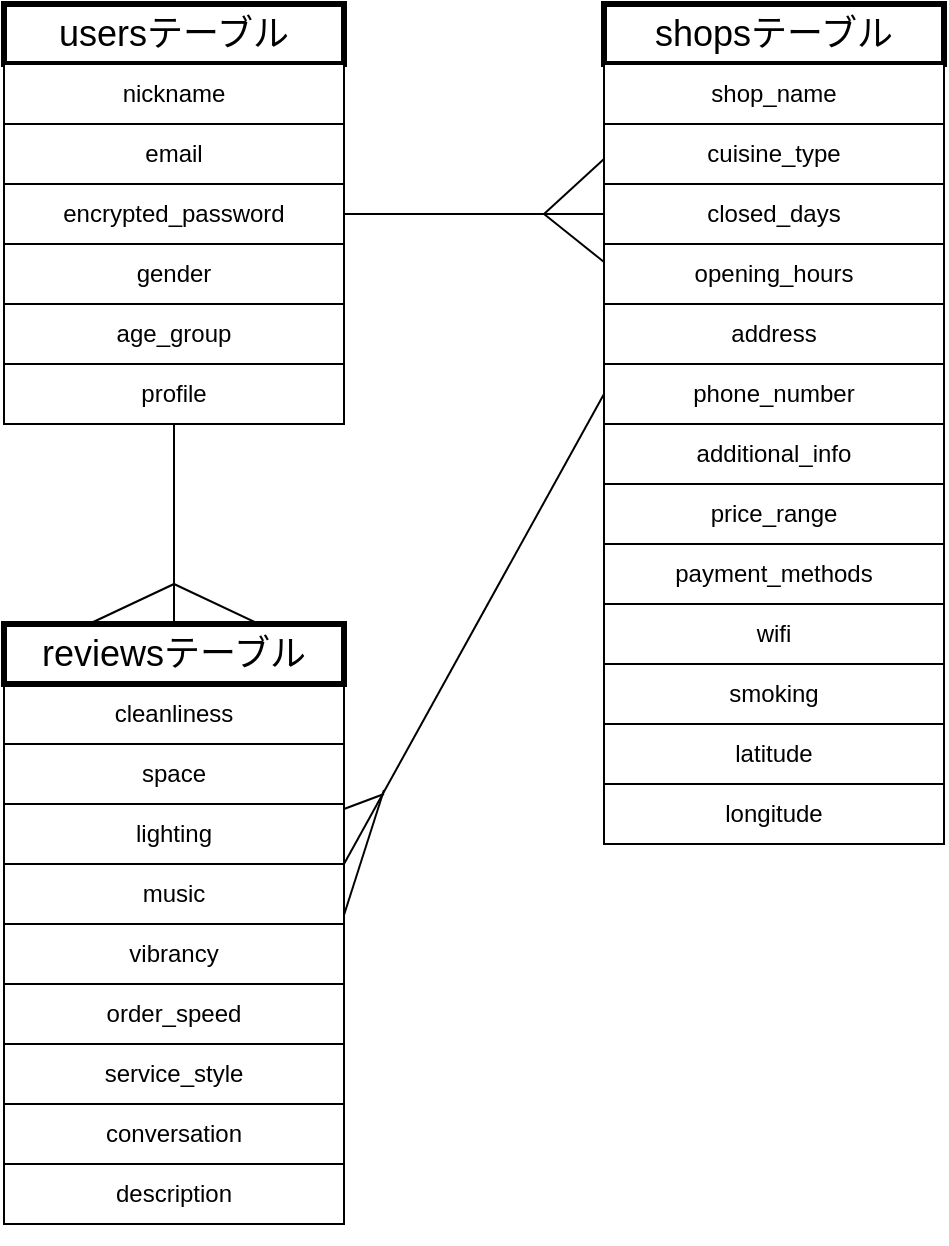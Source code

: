 <mxfile>
    <diagram id="NtfBt2Z1Ie4dHd1ANKR5" name="ページ1">
        <mxGraphModel dx="736" dy="647" grid="1" gridSize="10" guides="1" tooltips="1" connect="1" arrows="1" fold="1" page="1" pageScale="1" pageWidth="827" pageHeight="1169" math="0" shadow="0">
            <root>
                <mxCell id="0"/>
                <mxCell id="1" parent="0"/>
                <mxCell id="16" value="" style="group" parent="1" vertex="1" connectable="0">
                    <mxGeometry x="210" y="80" width="170" height="240" as="geometry"/>
                </mxCell>
                <mxCell id="8" value="" style="group" parent="16" vertex="1" connectable="0">
                    <mxGeometry width="170" height="120" as="geometry"/>
                </mxCell>
                <mxCell id="4" value="" style="group" parent="8" vertex="1" connectable="0">
                    <mxGeometry width="170" height="60" as="geometry"/>
                </mxCell>
                <mxCell id="2" value="&lt;font style=&quot;font-size: 18px;&quot;&gt;usersテーブル&lt;/font&gt;" style="rounded=0;whiteSpace=wrap;html=1;strokeWidth=3;perimeterSpacing=0;" parent="4" vertex="1">
                    <mxGeometry width="170" height="30" as="geometry"/>
                </mxCell>
                <mxCell id="3" value="nickname" style="rounded=0;whiteSpace=wrap;html=1;" parent="4" vertex="1">
                    <mxGeometry y="30" width="170" height="30" as="geometry"/>
                </mxCell>
                <mxCell id="5" value="" style="group" parent="8" vertex="1" connectable="0">
                    <mxGeometry y="60" width="170" height="60" as="geometry"/>
                </mxCell>
                <mxCell id="6" value="email" style="rounded=0;whiteSpace=wrap;html=1;" parent="5" vertex="1">
                    <mxGeometry width="170" height="30" as="geometry"/>
                </mxCell>
                <mxCell id="7" value="encrypted_password" style="rounded=0;whiteSpace=wrap;html=1;" parent="5" vertex="1">
                    <mxGeometry y="30" width="170" height="30" as="geometry"/>
                </mxCell>
                <mxCell id="9" value="" style="group" parent="16" vertex="1" connectable="0">
                    <mxGeometry y="120" width="170" height="120" as="geometry"/>
                </mxCell>
                <mxCell id="10" value="" style="group" parent="9" vertex="1" connectable="0">
                    <mxGeometry width="170" height="60" as="geometry"/>
                </mxCell>
                <mxCell id="11" value="gender" style="rounded=0;whiteSpace=wrap;html=1;" parent="10" vertex="1">
                    <mxGeometry width="170" height="30" as="geometry"/>
                </mxCell>
                <mxCell id="12" value="age_group" style="rounded=0;whiteSpace=wrap;html=1;" parent="10" vertex="1">
                    <mxGeometry y="30" width="170" height="30" as="geometry"/>
                </mxCell>
                <mxCell id="13" value="" style="group" parent="9" vertex="1" connectable="0">
                    <mxGeometry y="60" width="170" height="60" as="geometry"/>
                </mxCell>
                <mxCell id="14" value="profile" style="rounded=0;whiteSpace=wrap;html=1;" parent="13" vertex="1">
                    <mxGeometry width="170" height="30" as="geometry"/>
                </mxCell>
                <mxCell id="66" value="" style="group" parent="1" vertex="1" connectable="0">
                    <mxGeometry x="210" y="390" width="250" height="310" as="geometry"/>
                </mxCell>
                <mxCell id="18" value="cleanliness" style="rounded=0;whiteSpace=wrap;html=1;" parent="66" vertex="1">
                    <mxGeometry y="30" width="170" height="30" as="geometry"/>
                </mxCell>
                <mxCell id="51" value="&lt;font style=&quot;font-size: 18px;&quot;&gt;reviewsテーブル&lt;/font&gt;" style="rounded=0;whiteSpace=wrap;html=1;strokeWidth=3;" parent="66" vertex="1">
                    <mxGeometry width="170" height="30" as="geometry"/>
                </mxCell>
                <mxCell id="52" value="music" style="rounded=0;whiteSpace=wrap;html=1;" parent="66" vertex="1">
                    <mxGeometry y="120" width="170" height="30" as="geometry"/>
                </mxCell>
                <mxCell id="53" value="space" style="rounded=0;whiteSpace=wrap;html=1;" parent="66" vertex="1">
                    <mxGeometry y="60" width="170" height="30" as="geometry"/>
                </mxCell>
                <mxCell id="54" value="lighting" style="rounded=0;whiteSpace=wrap;html=1;" parent="66" vertex="1">
                    <mxGeometry y="90" width="170" height="30" as="geometry"/>
                </mxCell>
                <mxCell id="55" value="vibrancy" style="rounded=0;whiteSpace=wrap;html=1;" parent="66" vertex="1">
                    <mxGeometry y="150" width="170" height="30" as="geometry"/>
                </mxCell>
                <mxCell id="62" value="" style="group" parent="66" vertex="1" connectable="0">
                    <mxGeometry y="180" width="250" height="130" as="geometry"/>
                </mxCell>
                <mxCell id="56" value="service_style" style="rounded=0;whiteSpace=wrap;html=1;" parent="62" vertex="1">
                    <mxGeometry y="30" width="170" height="30" as="geometry"/>
                </mxCell>
                <mxCell id="57" value="order_speed" style="rounded=0;whiteSpace=wrap;html=1;" parent="62" vertex="1">
                    <mxGeometry width="170" height="30" as="geometry"/>
                </mxCell>
                <mxCell id="58" value="conversation" style="rounded=0;whiteSpace=wrap;html=1;" parent="62" vertex="1">
                    <mxGeometry y="60" width="170" height="30" as="geometry"/>
                </mxCell>
                <mxCell id="40" value="" style="group" parent="62" vertex="1" connectable="0">
                    <mxGeometry x="80" y="10" width="170" height="120" as="geometry"/>
                </mxCell>
                <mxCell id="86" value="description" style="rounded=0;whiteSpace=wrap;html=1;" parent="62" vertex="1">
                    <mxGeometry y="90" width="170" height="30" as="geometry"/>
                </mxCell>
                <mxCell id="67" style="edgeStyle=none;html=1;exitX=0.5;exitY=1;exitDx=0;exitDy=0;entryX=0.5;entryY=0;entryDx=0;entryDy=0;fontSize=18;endArrow=none;endFill=0;" parent="1" source="14" target="51" edge="1">
                    <mxGeometry relative="1" as="geometry"/>
                </mxCell>
                <mxCell id="68" style="edgeStyle=none;html=1;exitX=0.25;exitY=0;exitDx=0;exitDy=0;fontSize=18;endArrow=none;endFill=0;" parent="1" source="51" edge="1">
                    <mxGeometry relative="1" as="geometry">
                        <mxPoint x="295" y="370" as="targetPoint"/>
                    </mxGeometry>
                </mxCell>
                <mxCell id="69" style="edgeStyle=none;html=1;exitX=0.75;exitY=0;exitDx=0;exitDy=0;fontSize=18;endArrow=none;endFill=0;" parent="1" source="51" edge="1">
                    <mxGeometry relative="1" as="geometry">
                        <mxPoint x="295" y="370" as="targetPoint"/>
                    </mxGeometry>
                </mxCell>
                <mxCell id="70" style="edgeStyle=none;html=1;exitX=1;exitY=0.5;exitDx=0;exitDy=0;entryX=0;entryY=0.5;entryDx=0;entryDy=0;fontSize=18;endArrow=none;endFill=0;" parent="1" source="7" target="27" edge="1">
                    <mxGeometry relative="1" as="geometry"/>
                </mxCell>
                <mxCell id="71" style="edgeStyle=none;html=1;exitX=0;exitY=0.5;exitDx=0;exitDy=0;fontSize=18;endArrow=none;endFill=0;" parent="1" edge="1">
                    <mxGeometry relative="1" as="geometry">
                        <mxPoint x="480" y="185" as="targetPoint"/>
                        <mxPoint x="510" y="209" as="sourcePoint"/>
                    </mxGeometry>
                </mxCell>
                <mxCell id="72" style="edgeStyle=none;html=1;exitX=0;exitY=0.75;exitDx=0;exitDy=0;fontSize=18;endArrow=none;endFill=0;" parent="1" edge="1">
                    <mxGeometry relative="1" as="geometry">
                        <mxPoint x="480" y="185" as="targetPoint"/>
                        <mxPoint x="510" y="157.5" as="sourcePoint"/>
                    </mxGeometry>
                </mxCell>
                <mxCell id="31" value="" style="group" parent="1" vertex="1" connectable="0">
                    <mxGeometry x="510" y="80" width="170" height="240" as="geometry"/>
                </mxCell>
                <mxCell id="23" value="" style="group" parent="31" vertex="1" connectable="0">
                    <mxGeometry y="120" width="170" height="120" as="geometry"/>
                </mxCell>
                <mxCell id="19" value="" style="group" parent="23" vertex="1" connectable="0">
                    <mxGeometry y="60" width="170" height="60" as="geometry"/>
                </mxCell>
                <mxCell id="15" value="phone_number" style="rounded=0;whiteSpace=wrap;html=1;" parent="19" vertex="1">
                    <mxGeometry width="170" height="30" as="geometry"/>
                </mxCell>
                <mxCell id="17" value="additional_info" style="rounded=0;whiteSpace=wrap;html=1;" parent="19" vertex="1">
                    <mxGeometry y="30" width="170" height="30" as="geometry"/>
                </mxCell>
                <mxCell id="20" value="" style="group" parent="23" vertex="1" connectable="0">
                    <mxGeometry width="170" height="60" as="geometry"/>
                </mxCell>
                <mxCell id="21" value="opening_hours" style="rounded=0;whiteSpace=wrap;html=1;" parent="20" vertex="1">
                    <mxGeometry width="170" height="30" as="geometry"/>
                </mxCell>
                <mxCell id="22" value="address" style="rounded=0;whiteSpace=wrap;html=1;" parent="20" vertex="1">
                    <mxGeometry y="30" width="170" height="30" as="geometry"/>
                </mxCell>
                <mxCell id="24" value="" style="group" parent="31" vertex="1" connectable="0">
                    <mxGeometry width="170" height="120" as="geometry"/>
                </mxCell>
                <mxCell id="25" value="" style="group" parent="24" vertex="1" connectable="0">
                    <mxGeometry y="60" width="170" height="60" as="geometry"/>
                </mxCell>
                <mxCell id="26" value="cuisine_type" style="rounded=0;whiteSpace=wrap;html=1;" parent="25" vertex="1">
                    <mxGeometry width="170" height="30" as="geometry"/>
                </mxCell>
                <mxCell id="27" value="closed_days" style="rounded=0;whiteSpace=wrap;html=1;" parent="25" vertex="1">
                    <mxGeometry y="30" width="170" height="30" as="geometry"/>
                </mxCell>
                <mxCell id="28" value="" style="group" parent="24" vertex="1" connectable="0">
                    <mxGeometry width="170" height="60" as="geometry"/>
                </mxCell>
                <mxCell id="29" value="&lt;font style=&quot;font-size: 18px;&quot;&gt;shopsテーブル&lt;/font&gt;" style="rounded=0;whiteSpace=wrap;html=1;strokeWidth=3;" parent="28" vertex="1">
                    <mxGeometry width="170" height="30" as="geometry"/>
                </mxCell>
                <mxCell id="30" value="shop_name" style="rounded=0;whiteSpace=wrap;html=1;" parent="28" vertex="1">
                    <mxGeometry y="30" width="170" height="30" as="geometry"/>
                </mxCell>
                <mxCell id="48" value="wifi" style="rounded=0;whiteSpace=wrap;html=1;" parent="1" vertex="1">
                    <mxGeometry x="510" y="380" width="170" height="30" as="geometry"/>
                </mxCell>
                <mxCell id="47" value="smoking" style="rounded=0;whiteSpace=wrap;html=1;" parent="1" vertex="1">
                    <mxGeometry x="510" y="410" width="170" height="30" as="geometry"/>
                </mxCell>
                <mxCell id="50" value="payment_methods" style="rounded=0;whiteSpace=wrap;html=1;" parent="1" vertex="1">
                    <mxGeometry x="510" y="350" width="170" height="30" as="geometry"/>
                </mxCell>
                <mxCell id="88" style="edgeStyle=none;html=1;exitX=1;exitY=1;exitDx=0;exitDy=0;entryX=0;entryY=0.5;entryDx=0;entryDy=0;fontSize=15;endArrow=none;endFill=0;" parent="1" source="54" target="15" edge="1">
                    <mxGeometry relative="1" as="geometry"/>
                </mxCell>
                <mxCell id="89" style="edgeStyle=none;html=1;exitX=1;exitY=0.75;exitDx=0;exitDy=0;fontSize=15;endArrow=none;endFill=0;" parent="1" edge="1">
                    <mxGeometry relative="1" as="geometry">
                        <mxPoint x="400" y="473" as="targetPoint"/>
                        <mxPoint x="380" y="535.5" as="sourcePoint"/>
                    </mxGeometry>
                </mxCell>
                <mxCell id="91" style="edgeStyle=none;html=1;exitX=1;exitY=0.25;exitDx=0;exitDy=0;fontSize=15;endArrow=none;endFill=0;" parent="1" edge="1">
                    <mxGeometry relative="1" as="geometry">
                        <mxPoint x="400" y="475" as="targetPoint"/>
                        <mxPoint x="380" y="482.5" as="sourcePoint"/>
                    </mxGeometry>
                </mxCell>
                <mxCell id="98" value="price_range" style="rounded=0;whiteSpace=wrap;html=1;" parent="1" vertex="1">
                    <mxGeometry x="510" y="320" width="170" height="30" as="geometry"/>
                </mxCell>
                <mxCell id="100" value="latitude" style="rounded=0;whiteSpace=wrap;html=1;" vertex="1" parent="1">
                    <mxGeometry x="510" y="440" width="170" height="30" as="geometry"/>
                </mxCell>
                <mxCell id="101" value="longitude" style="rounded=0;whiteSpace=wrap;html=1;" vertex="1" parent="1">
                    <mxGeometry x="510" y="470" width="170" height="30" as="geometry"/>
                </mxCell>
            </root>
        </mxGraphModel>
    </diagram>
</mxfile>